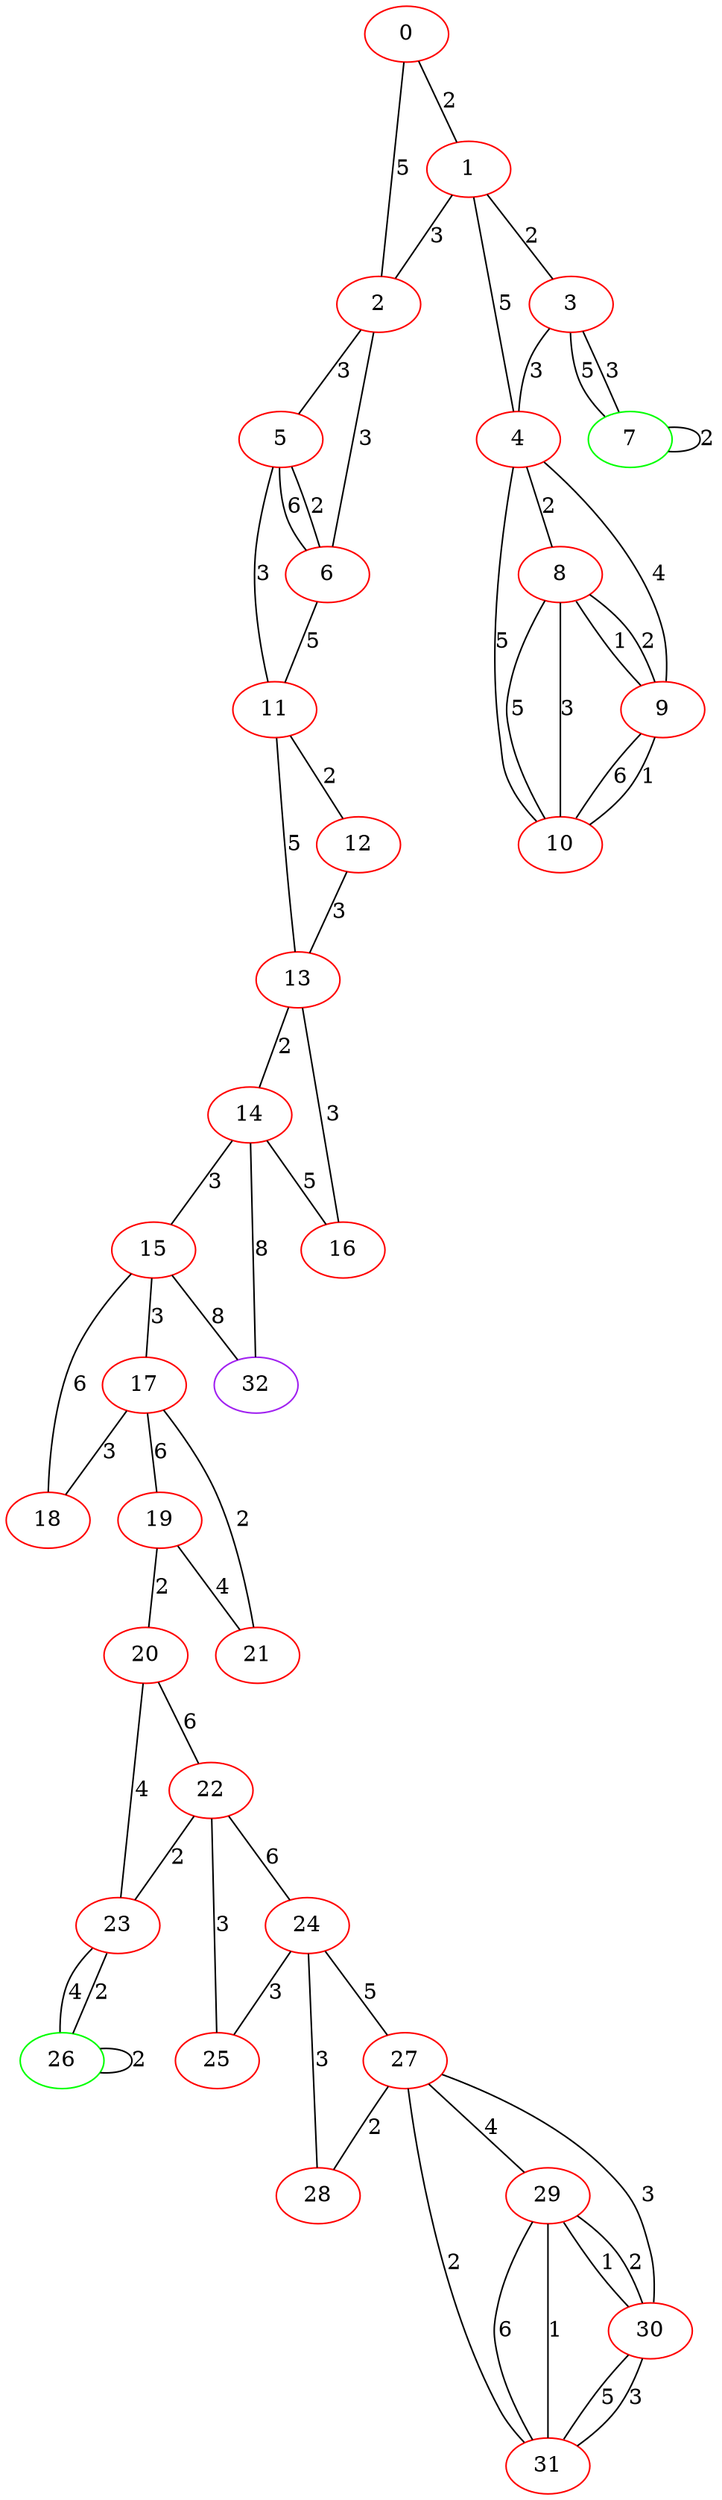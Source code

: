 graph "" {
0 [color=red, weight=1];
1 [color=red, weight=1];
2 [color=red, weight=1];
3 [color=red, weight=1];
4 [color=red, weight=1];
5 [color=red, weight=1];
6 [color=red, weight=1];
7 [color=green, weight=2];
8 [color=red, weight=1];
9 [color=red, weight=1];
10 [color=red, weight=1];
11 [color=red, weight=1];
12 [color=red, weight=1];
13 [color=red, weight=1];
14 [color=red, weight=1];
15 [color=red, weight=1];
16 [color=red, weight=1];
17 [color=red, weight=1];
18 [color=red, weight=1];
19 [color=red, weight=1];
20 [color=red, weight=1];
21 [color=red, weight=1];
22 [color=red, weight=1];
23 [color=red, weight=1];
24 [color=red, weight=1];
25 [color=red, weight=1];
26 [color=green, weight=2];
27 [color=red, weight=1];
28 [color=red, weight=1];
29 [color=red, weight=1];
30 [color=red, weight=1];
31 [color=red, weight=1];
32 [color=purple, weight=4];
0 -- 1  [key=0, label=2];
0 -- 2  [key=0, label=5];
1 -- 2  [key=0, label=3];
1 -- 3  [key=0, label=2];
1 -- 4  [key=0, label=5];
2 -- 5  [key=0, label=3];
2 -- 6  [key=0, label=3];
3 -- 4  [key=0, label=3];
3 -- 7  [key=0, label=5];
3 -- 7  [key=1, label=3];
4 -- 8  [key=0, label=2];
4 -- 9  [key=0, label=4];
4 -- 10  [key=0, label=5];
5 -- 11  [key=0, label=3];
5 -- 6  [key=0, label=6];
5 -- 6  [key=1, label=2];
6 -- 11  [key=0, label=5];
7 -- 7  [key=0, label=2];
8 -- 9  [key=0, label=1];
8 -- 9  [key=1, label=2];
8 -- 10  [key=0, label=5];
8 -- 10  [key=1, label=3];
9 -- 10  [key=0, label=6];
9 -- 10  [key=1, label=1];
11 -- 12  [key=0, label=2];
11 -- 13  [key=0, label=5];
12 -- 13  [key=0, label=3];
13 -- 16  [key=0, label=3];
13 -- 14  [key=0, label=2];
14 -- 16  [key=0, label=5];
14 -- 32  [key=0, label=8];
14 -- 15  [key=0, label=3];
15 -- 32  [key=0, label=8];
15 -- 17  [key=0, label=3];
15 -- 18  [key=0, label=6];
17 -- 18  [key=0, label=3];
17 -- 19  [key=0, label=6];
17 -- 21  [key=0, label=2];
19 -- 20  [key=0, label=2];
19 -- 21  [key=0, label=4];
20 -- 22  [key=0, label=6];
20 -- 23  [key=0, label=4];
22 -- 24  [key=0, label=6];
22 -- 25  [key=0, label=3];
22 -- 23  [key=0, label=2];
23 -- 26  [key=0, label=4];
23 -- 26  [key=1, label=2];
24 -- 25  [key=0, label=3];
24 -- 27  [key=0, label=5];
24 -- 28  [key=0, label=3];
26 -- 26  [key=0, label=2];
27 -- 28  [key=0, label=2];
27 -- 29  [key=0, label=4];
27 -- 30  [key=0, label=3];
27 -- 31  [key=0, label=2];
29 -- 30  [key=0, label=1];
29 -- 30  [key=1, label=2];
29 -- 31  [key=0, label=6];
29 -- 31  [key=1, label=1];
30 -- 31  [key=0, label=5];
30 -- 31  [key=1, label=3];
}

